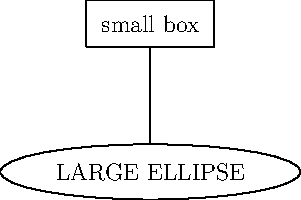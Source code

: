 // Author: John Bowman
size(0, 100);
real margin=2mm;
pair z1=(0,1);
pair z0=(0,0);

object label1=draw("small box",box,z1,margin);
object label0=draw("LARGE ELLIPSE",ellipse,z0,margin);

add(new void(frame f, transform t) {
    draw(f,point(label1,S,t)--point(label0,N,t));
  });
